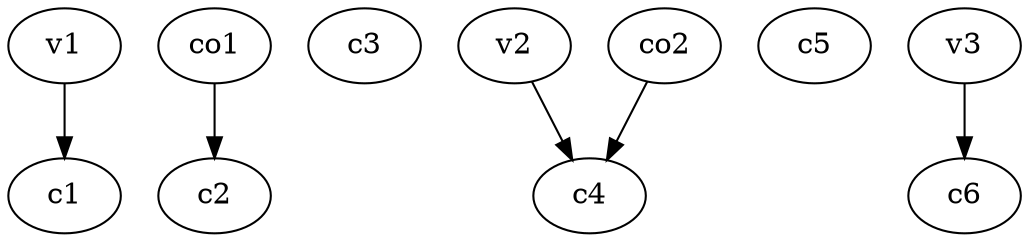strict digraph  {
c1;
c2;
c3;
c4;
c5;
c6;
v1;
v2;
v3;
co1;
co2;
v1 -> c1  [weight=1];
v2 -> c4  [weight=1];
v3 -> c6  [weight=1];
co1 -> c2  [weight=1];
co2 -> c4  [weight=1];
}

